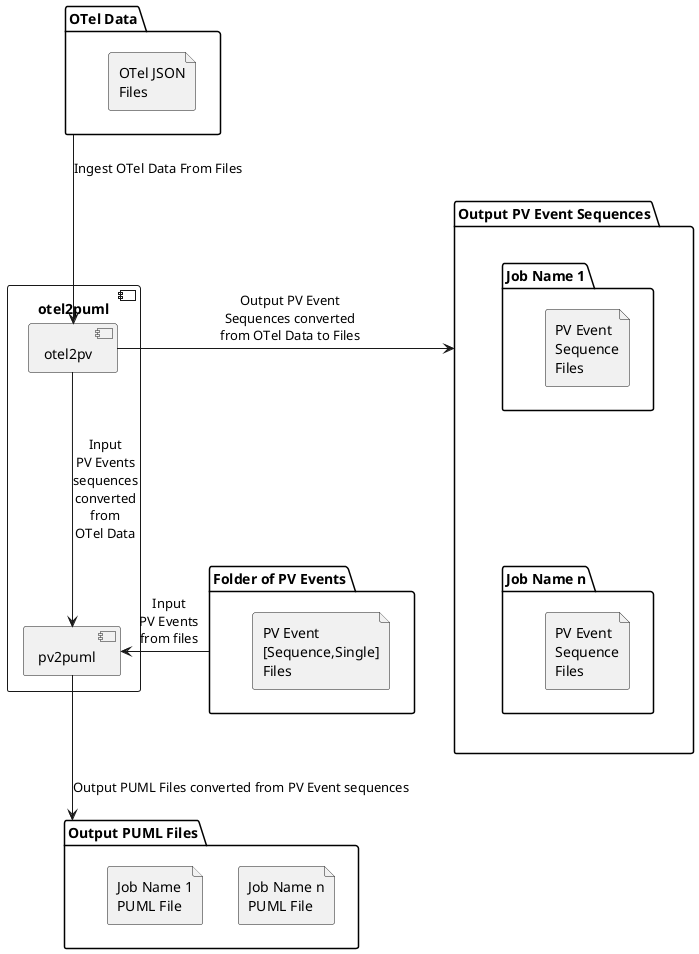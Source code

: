 @startuml
' left to right direction
folder "Folder of PV Events" as FolderOfPVEvents {
    file "PV Event\n[Sequence,Single]\nFiles" as PVEventFiles
}
folder "OTel Data" as SpanData {
    file "OTel JSON\nFiles" as OTElJSON1
}
folder "Output PV Event Sequences" as OutputPVEventFiles {
    folder "Job Name n" as JobNameN {
        file "PV Event\nSequence\nFiles" as PVEventN_N
    }
    folder "Job Name 1" as JobName1 {
        file "PV Event\nSequence\nFiles" as PVEvent1_1
    }
    JobName1 -down[hidden]- JobNameN
}
folder "Output PUML Files" as OutputPUMLFiles {
    file "Job Name n\nPUML File" as JobNameNPUML
    file "Job Name 1\nPUML File" as JobName1PUML
}
component "otel2puml" as oteltopuml {
    component "pv2puml" as pvtopuml
    component "otel2pv" as oteltopv
    oteltopv -down-> pvtopuml : Input\nPV Events\nsequences\nconverted\nfrom\nOTel Data
}
pvtopuml -down-> OutputPUMLFiles : Output PUML Files converted from PV Event sequences
SpanData -down-> oteltopv : Ingest OTel Data From Files
FolderOfPVEvents -left-> pvtopuml : Input\nPV Events\nfrom files
oteltopv -right-> OutputPVEventFiles : Output PV Event\nSequences converted\nfrom OTel Data to Files
@enduml
